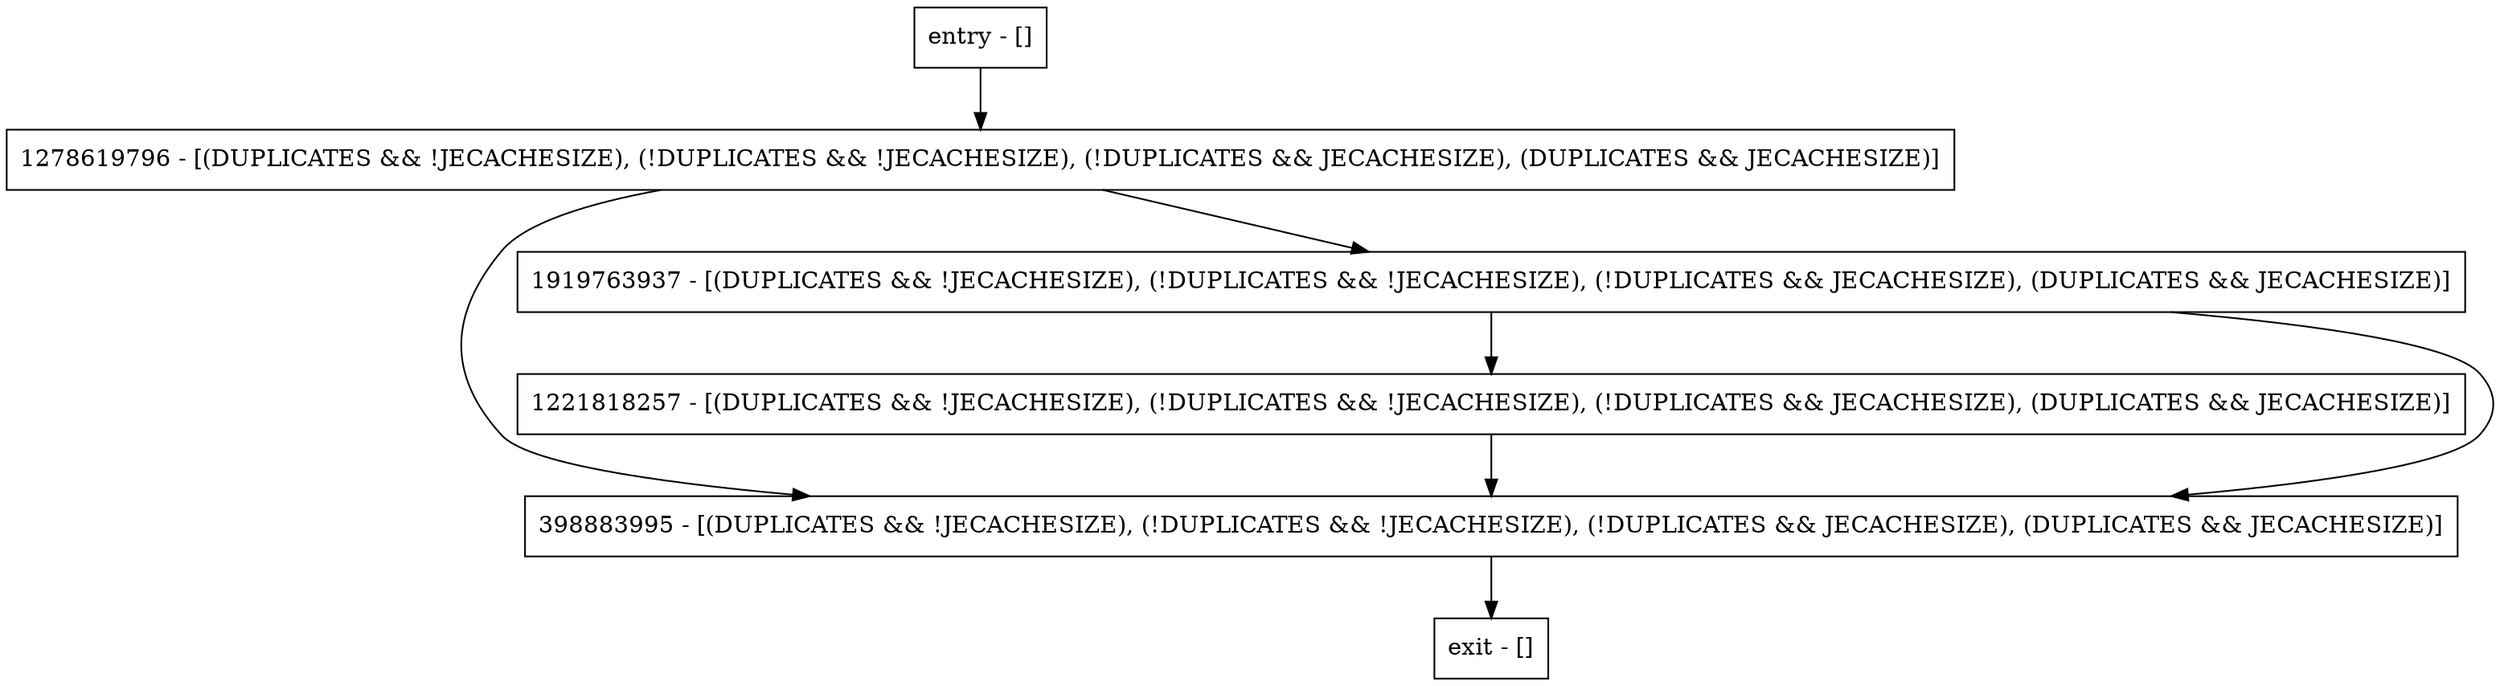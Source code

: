 digraph checkReplicaWrite {
node [shape=record];
entry [label="entry - []"];
exit [label="exit - []"];
1221818257 [label="1221818257 - [(DUPLICATES && !JECACHESIZE), (!DUPLICATES && !JECACHESIZE), (!DUPLICATES && JECACHESIZE), (DUPLICATES && JECACHESIZE)]"];
1278619796 [label="1278619796 - [(DUPLICATES && !JECACHESIZE), (!DUPLICATES && !JECACHESIZE), (!DUPLICATES && JECACHESIZE), (DUPLICATES && JECACHESIZE)]"];
398883995 [label="398883995 - [(DUPLICATES && !JECACHESIZE), (!DUPLICATES && !JECACHESIZE), (!DUPLICATES && JECACHESIZE), (DUPLICATES && JECACHESIZE)]"];
1919763937 [label="1919763937 - [(DUPLICATES && !JECACHESIZE), (!DUPLICATES && !JECACHESIZE), (!DUPLICATES && JECACHESIZE), (DUPLICATES && JECACHESIZE)]"];
entry;
exit;
entry -> 1278619796;
1221818257 -> 398883995;
1278619796 -> 398883995;
1278619796 -> 1919763937;
398883995 -> exit;
1919763937 -> 1221818257;
1919763937 -> 398883995;
}
